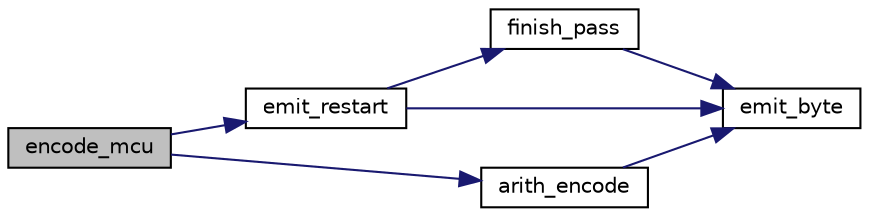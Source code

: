 digraph "encode_mcu"
{
 // LATEX_PDF_SIZE
  bgcolor="transparent";
  edge [fontname="Helvetica",fontsize="10",labelfontname="Helvetica",labelfontsize="10"];
  node [fontname="Helvetica",fontsize="10",shape=record];
  rankdir="LR";
  Node42 [label="encode_mcu",height=0.2,width=0.4,color="black", fillcolor="grey75", style="filled", fontcolor="black",tooltip=" "];
  Node42 -> Node43 [color="midnightblue",fontsize="10",style="solid",fontname="Helvetica"];
  Node43 [label="emit_restart",height=0.2,width=0.4,color="black",URL="$jcarith_8c.html#a02f7843fcfd54f5ce377bd8058dc084d",tooltip=" "];
  Node43 -> Node44 [color="midnightblue",fontsize="10",style="solid",fontname="Helvetica"];
  Node44 [label="finish_pass",height=0.2,width=0.4,color="black",URL="$jcarith_8c.html#a3098c13232c4cb8675f1f35a80aa5944",tooltip=" "];
  Node44 -> Node45 [color="midnightblue",fontsize="10",style="solid",fontname="Helvetica"];
  Node45 [label="emit_byte",height=0.2,width=0.4,color="black",URL="$jcarith_8c.html#ad249512cd18c00414c548a977a75a8f1",tooltip=" "];
  Node43 -> Node45 [color="midnightblue",fontsize="10",style="solid",fontname="Helvetica"];
  Node42 -> Node46 [color="midnightblue",fontsize="10",style="solid",fontname="Helvetica"];
  Node46 [label="arith_encode",height=0.2,width=0.4,color="black",URL="$jcarith_8c.html#af430a9c45f5f8022b6e57ce3feecbbb4",tooltip=" "];
  Node46 -> Node45 [color="midnightblue",fontsize="10",style="solid",fontname="Helvetica"];
}
